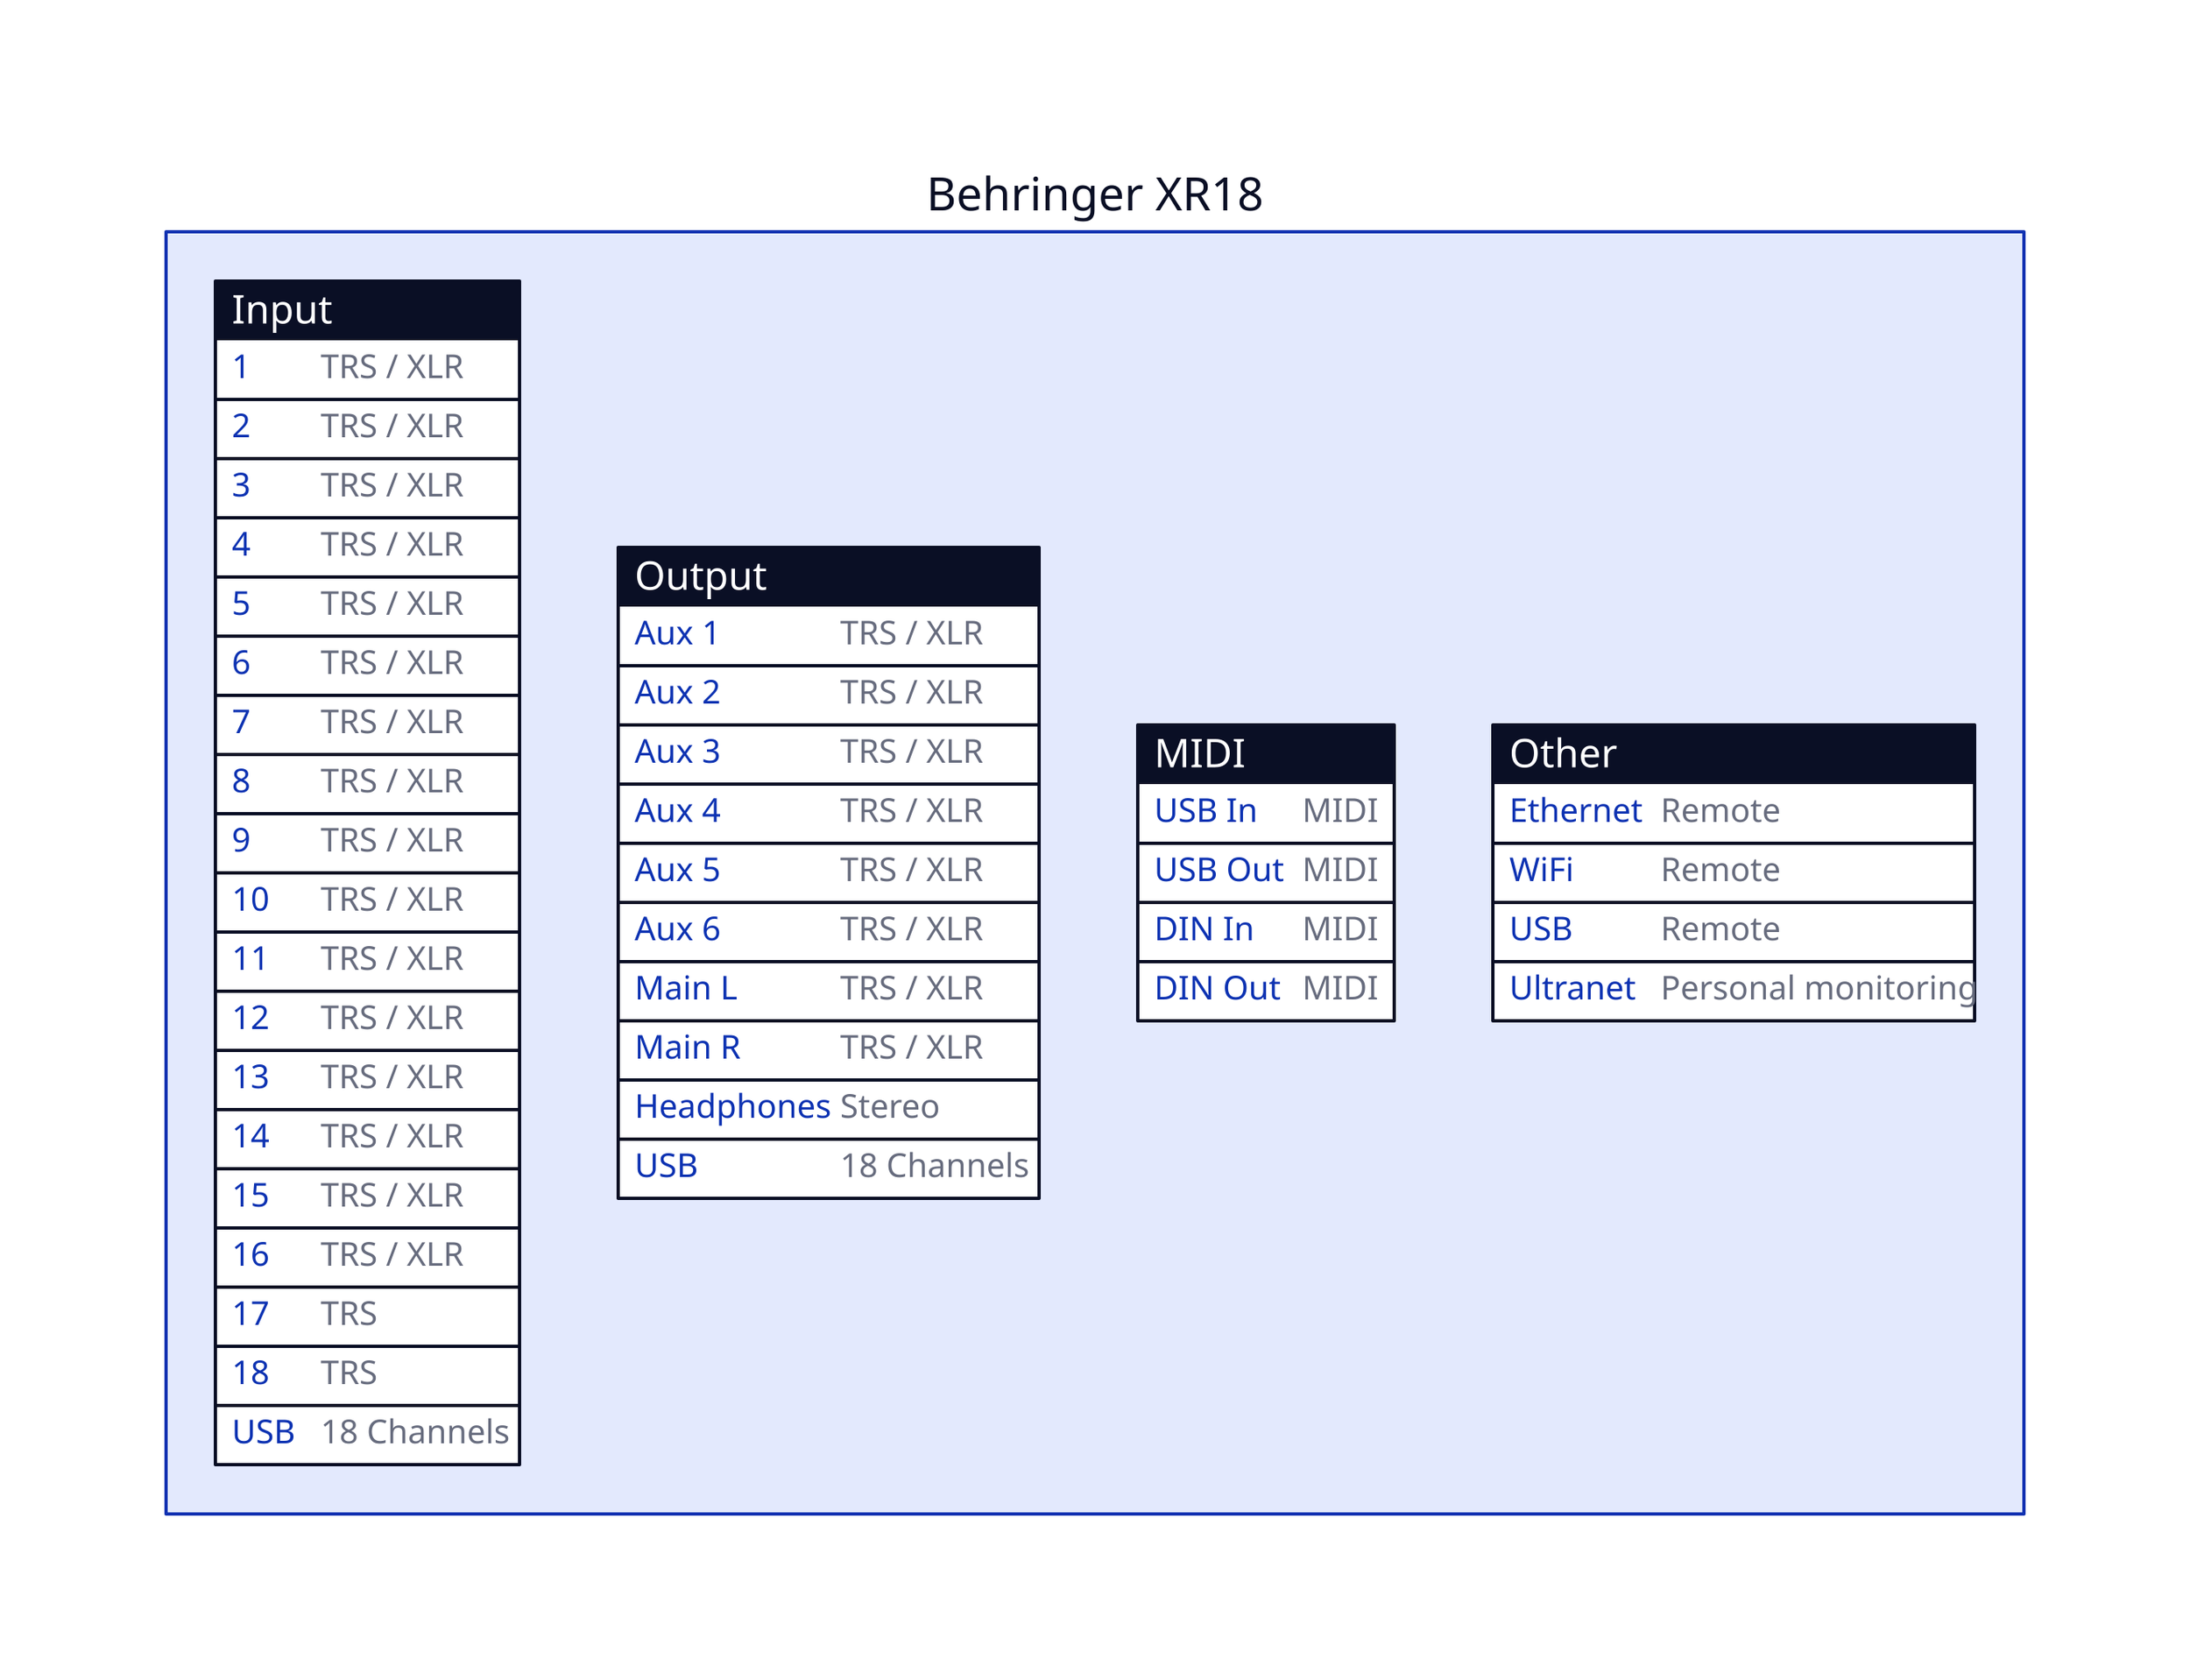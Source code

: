 XR18: {
  label: "Behringer XR18"
  Input: {
    shape: "sql_table"
    1: TRS / XLR
    2: TRS / XLR
    3: TRS / XLR
    4: TRS / XLR
    5: TRS / XLR
    6: TRS / XLR
    7: TRS / XLR
    8: TRS / XLR
    9: TRS / XLR
    10: TRS / XLR
    11: TRS / XLR
    12: TRS / XLR
    13: TRS / XLR
    14: TRS / XLR
    15: TRS / XLR
    16: TRS / XLR
    17: TRS
    18: TRS
    USB: 18 Channels
  }
  Output: {
    shape: "sql_table"
    Aux 1: TRS / XLR
    Aux 2: TRS / XLR
    Aux 3: TRS / XLR
    Aux 4: TRS / XLR
    Aux 5: TRS / XLR
    Aux 6: TRS / XLR
    Main L: TRS / XLR
    Main R: TRS / XLR
    Headphones: Stereo
    USB: 18 Channels
  }
  MIDI: {
    shape: "sql_table"
    USB In: MIDI
    USB Out: MIDI
    DIN In: MIDI
    DIN Out: MIDI
  }
  Other: {
    shape: "sql_table"
    Ethernet: Remote
    WiFi: Remote
    USB: Remote
    Ultranet: Personal monitoring
  }
}
